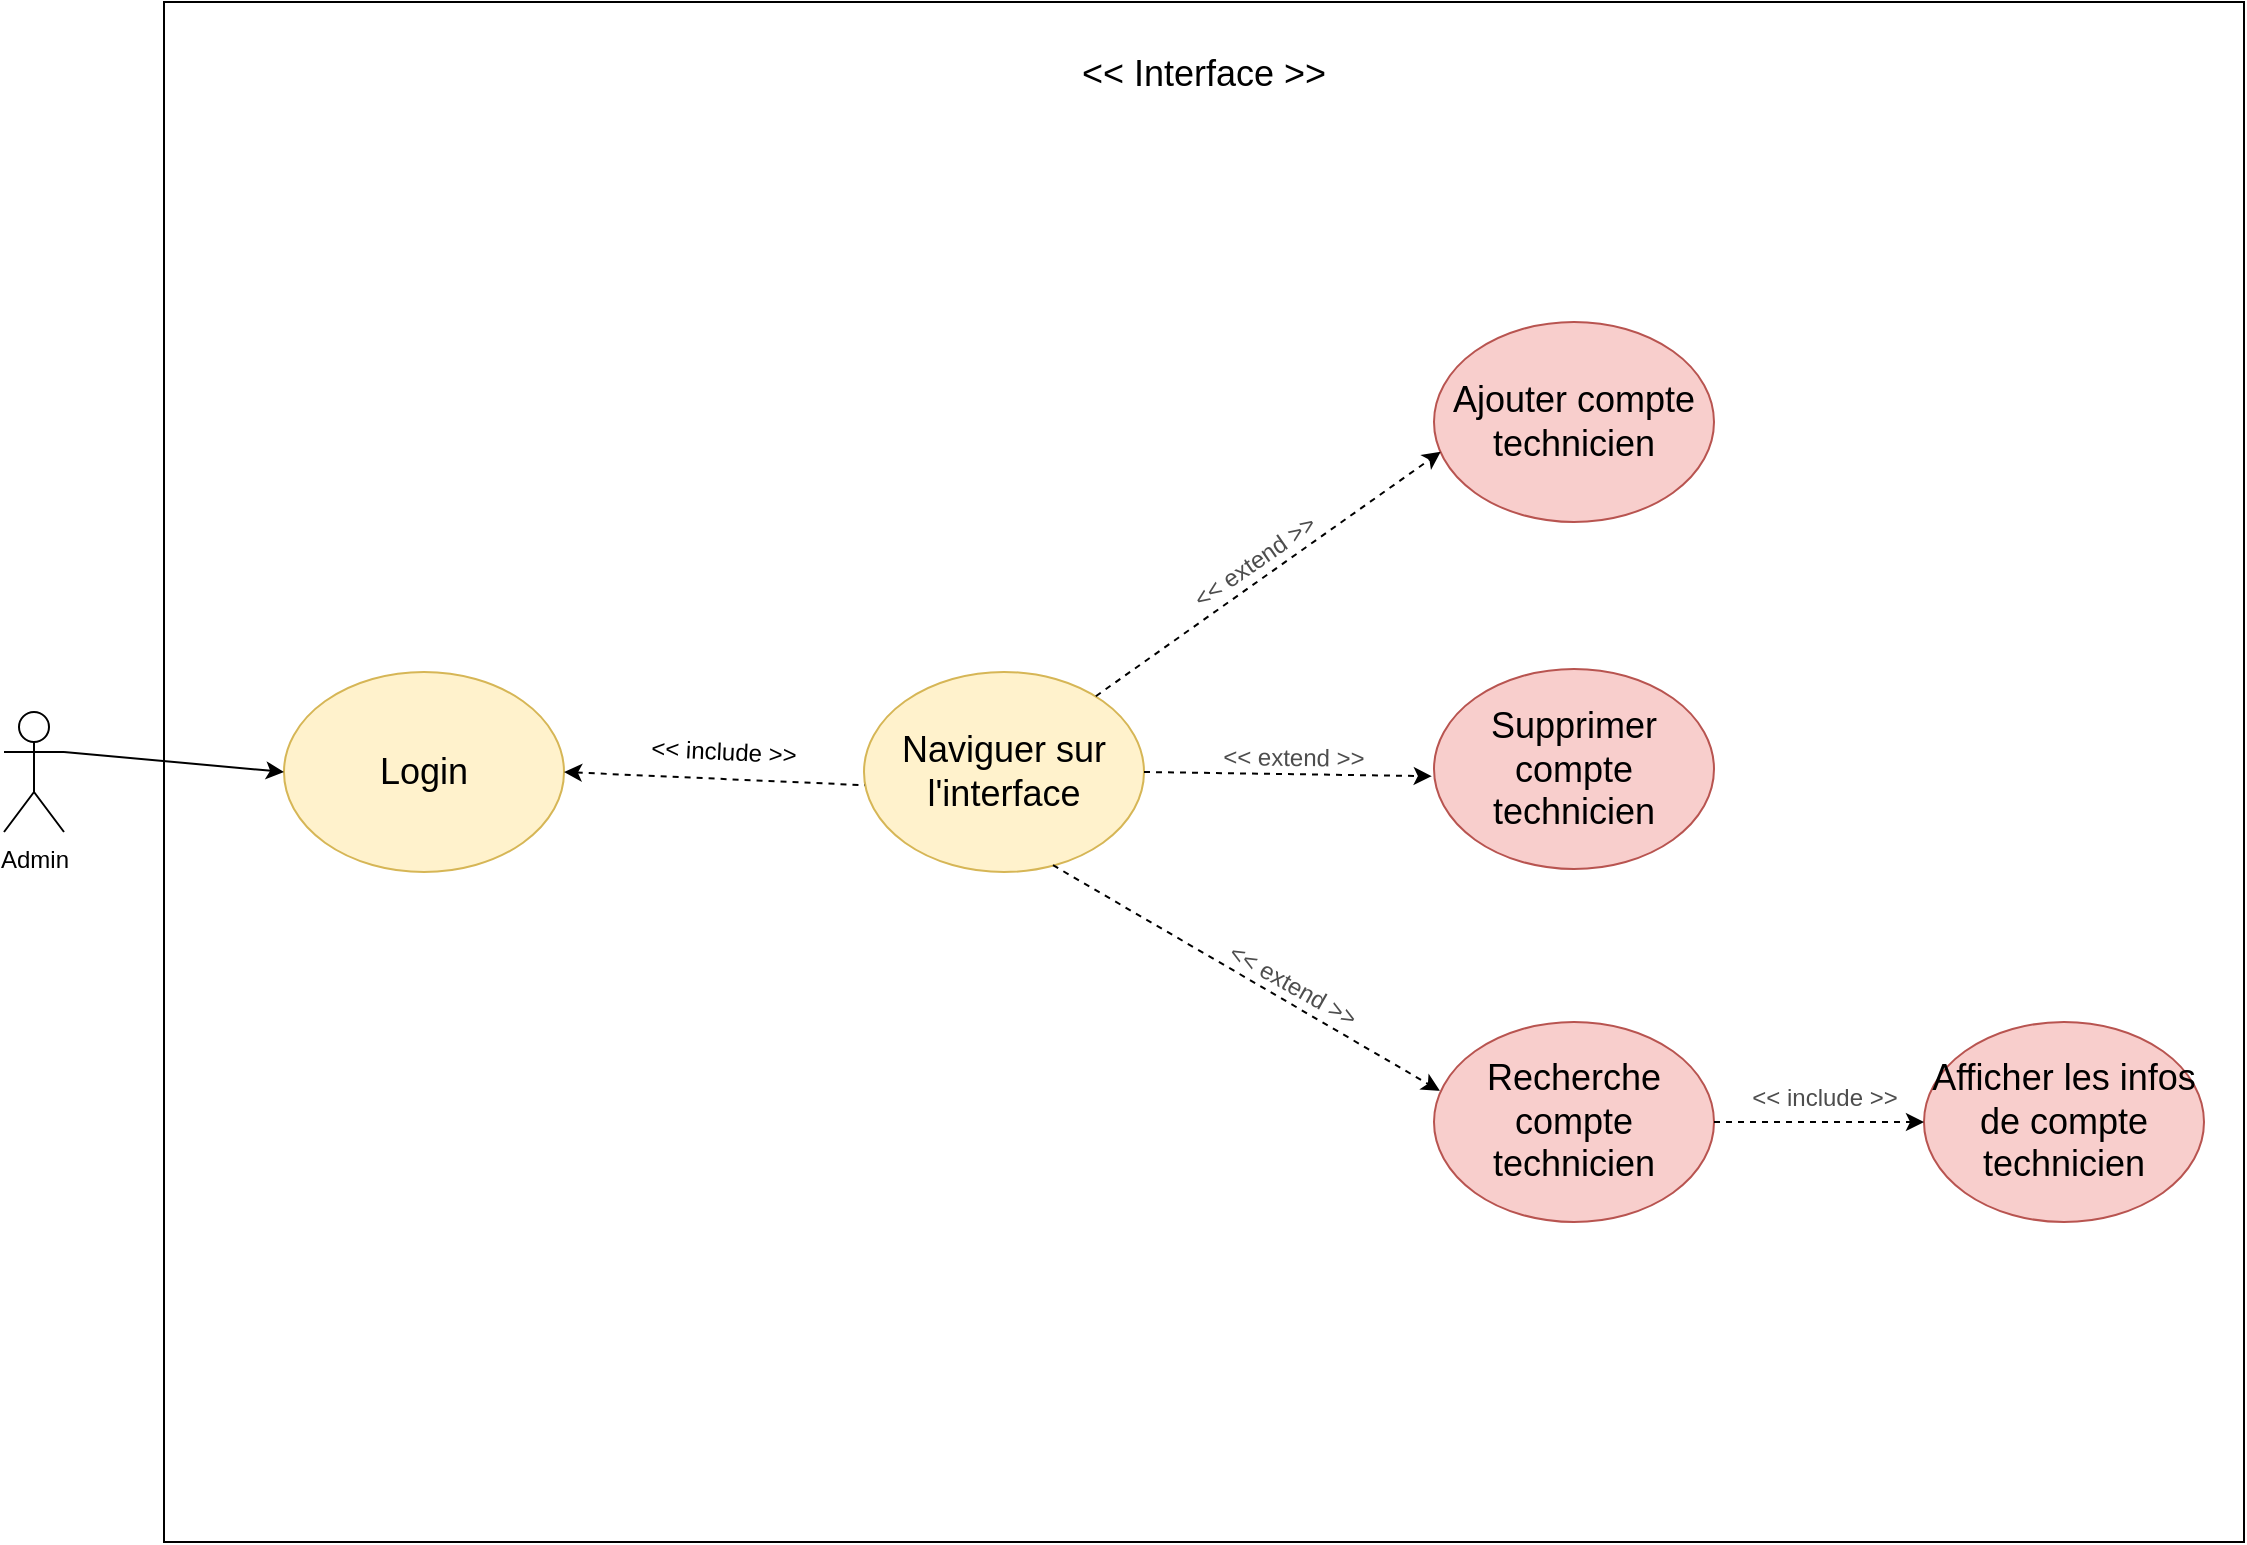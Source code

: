 <mxfile version="20.3.0" type="device"><diagram id="BgTar7vQKcMpCH9hFqjE" name="Page-1"><mxGraphModel dx="927" dy="588" grid="1" gridSize="10" guides="1" tooltips="1" connect="1" arrows="1" fold="1" page="1" pageScale="1" pageWidth="1169" pageHeight="827" math="0" shadow="0"><root><mxCell id="0"/><mxCell id="1" parent="0"/><mxCell id="bpDrMzm0hc0H3onwR858-1" value="" style="rounded=0;whiteSpace=wrap;html=1;" parent="1" vertex="1"><mxGeometry x="120" y="29" width="1040" height="770" as="geometry"/></mxCell><mxCell id="nKZMD145w-9pUE3w0Yl8-1" value="Admin" style="shape=umlActor;verticalLabelPosition=bottom;verticalAlign=top;html=1;outlineConnect=0;" parent="1" vertex="1"><mxGeometry x="40" y="384" width="30" height="60" as="geometry"/></mxCell><mxCell id="nKZMD145w-9pUE3w0Yl8-3" value="&lt;font style=&quot;font-size: 18px;&quot;&gt;&amp;lt;&amp;lt; Interface &amp;gt;&amp;gt;&lt;/font&gt;" style="text;html=1;strokeColor=none;fillColor=none;align=center;verticalAlign=middle;whiteSpace=wrap;rounded=0;" parent="1" vertex="1"><mxGeometry x="576" y="50" width="128" height="30" as="geometry"/></mxCell><mxCell id="nKZMD145w-9pUE3w0Yl8-4" value="Ajouter compte technicien" style="ellipse;whiteSpace=wrap;html=1;fontSize=18;fillColor=#f8cecc;strokeColor=#b85450;" parent="1" vertex="1"><mxGeometry x="755" y="189" width="140" height="100" as="geometry"/></mxCell><mxCell id="nKZMD145w-9pUE3w0Yl8-7" value="Supprimer compte technicien" style="ellipse;whiteSpace=wrap;html=1;fontSize=18;fillColor=#f8cecc;strokeColor=#b85450;" parent="1" vertex="1"><mxGeometry x="755" y="362.5" width="140" height="100" as="geometry"/></mxCell><mxCell id="nKZMD145w-9pUE3w0Yl8-8" value="Recherche compte technicien" style="ellipse;whiteSpace=wrap;html=1;fontSize=18;fillColor=#f8cecc;strokeColor=#b85450;" parent="1" vertex="1"><mxGeometry x="755" y="539" width="140" height="100" as="geometry"/></mxCell><mxCell id="nKZMD145w-9pUE3w0Yl8-9" value="Afficher les infos de compte technicien" style="ellipse;whiteSpace=wrap;html=1;fontSize=18;fillColor=#f8cecc;strokeColor=#b85450;" parent="1" vertex="1"><mxGeometry x="1000" y="539" width="140" height="100" as="geometry"/></mxCell><mxCell id="nKZMD145w-9pUE3w0Yl8-10" value="Naviguer sur l'interface" style="ellipse;whiteSpace=wrap;html=1;fontSize=18;fillColor=#fff2cc;strokeColor=#d6b656;" parent="1" vertex="1"><mxGeometry x="470" y="364" width="140" height="100" as="geometry"/></mxCell><mxCell id="nKZMD145w-9pUE3w0Yl8-18" value="" style="endArrow=classic;dashed=1;html=1;rounded=0;fontSize=18;entryX=0;entryY=0.5;entryDx=0;entryDy=0;exitX=1;exitY=0.5;exitDx=0;exitDy=0;endFill=1;" parent="1" source="nKZMD145w-9pUE3w0Yl8-8" target="nKZMD145w-9pUE3w0Yl8-9" edge="1"><mxGeometry width="50" height="50" relative="1" as="geometry"><mxPoint x="655" y="589" as="sourcePoint"/><mxPoint x="705" y="539" as="targetPoint"/></mxGeometry></mxCell><mxCell id="nKZMD145w-9pUE3w0Yl8-19" value="&lt;font color=&quot;#4d4d4d&quot; style=&quot;font-size: 12px;&quot;&gt;&amp;lt;&amp;lt; include &amp;gt;&amp;gt;&lt;/font&gt;" style="text;html=1;strokeColor=none;fillColor=none;align=center;verticalAlign=middle;whiteSpace=wrap;rounded=0;fontSize=18;" parent="1" vertex="1"><mxGeometry x="910" y="570" width="81" height="10" as="geometry"/></mxCell><mxCell id="nKZMD145w-9pUE3w0Yl8-21" value="&lt;font style=&quot;font-size: 12px;&quot;&gt;&amp;lt;&amp;lt; extend &amp;gt;&amp;gt;&lt;/font&gt;" style="text;html=1;strokeColor=none;fillColor=none;align=center;verticalAlign=middle;whiteSpace=wrap;rounded=0;fontSize=14;fontColor=#4D4D4D;rotation=0.6;" parent="1" vertex="1"><mxGeometry x="640" y="398" width="90" height="16" as="geometry"/></mxCell><mxCell id="nKZMD145w-9pUE3w0Yl8-22" value="&lt;font style=&quot;font-size: 12px;&quot;&gt;&amp;lt;&amp;lt; extend &amp;gt;&amp;gt;&lt;/font&gt;" style="text;html=1;strokeColor=none;fillColor=none;align=center;verticalAlign=middle;whiteSpace=wrap;rounded=0;fontSize=14;fontColor=#4D4D4D;rotation=29.5;" parent="1" vertex="1"><mxGeometry x="640" y="510" width="90" height="20" as="geometry"/></mxCell><mxCell id="bpDrMzm0hc0H3onwR858-2" value="&lt;font style=&quot;font-size: 12px;&quot;&gt;&amp;lt;&amp;lt; extend &amp;gt;&amp;gt;&lt;/font&gt;" style="text;html=1;strokeColor=none;fillColor=none;align=center;verticalAlign=middle;whiteSpace=wrap;rounded=0;fontSize=14;fontColor=#4D4D4D;rotation=-34.8;" parent="1" vertex="1"><mxGeometry x="620" y="300" width="90" height="16" as="geometry"/></mxCell><mxCell id="bpDrMzm0hc0H3onwR858-3" value="" style="endArrow=classic;dashed=1;html=1;rounded=0;exitX=0.828;exitY=0.121;exitDx=0;exitDy=0;exitPerimeter=0;entryX=0.024;entryY=0.649;entryDx=0;entryDy=0;entryPerimeter=0;endFill=1;" parent="1" source="nKZMD145w-9pUE3w0Yl8-10" target="nKZMD145w-9pUE3w0Yl8-4" edge="1"><mxGeometry width="50" height="50" relative="1" as="geometry"><mxPoint x="550" y="390" as="sourcePoint"/><mxPoint x="600" y="340" as="targetPoint"/></mxGeometry></mxCell><mxCell id="bpDrMzm0hc0H3onwR858-4" value="" style="endArrow=classic;dashed=1;html=1;rounded=0;exitX=1;exitY=0.5;exitDx=0;exitDy=0;entryX=-0.008;entryY=0.536;entryDx=0;entryDy=0;entryPerimeter=0;endFill=1;" parent="1" source="nKZMD145w-9pUE3w0Yl8-10" target="nKZMD145w-9pUE3w0Yl8-7" edge="1"><mxGeometry width="50" height="50" relative="1" as="geometry"><mxPoint x="550" y="390" as="sourcePoint"/><mxPoint x="600" y="340" as="targetPoint"/></mxGeometry></mxCell><mxCell id="bpDrMzm0hc0H3onwR858-5" value="" style="endArrow=classic;dashed=1;html=1;rounded=0;exitX=0.675;exitY=0.966;exitDx=0;exitDy=0;exitPerimeter=0;entryX=0.021;entryY=0.344;entryDx=0;entryDy=0;entryPerimeter=0;endFill=1;" parent="1" source="nKZMD145w-9pUE3w0Yl8-10" target="nKZMD145w-9pUE3w0Yl8-8" edge="1"><mxGeometry width="50" height="50" relative="1" as="geometry"><mxPoint x="550" y="390" as="sourcePoint"/><mxPoint x="600" y="340" as="targetPoint"/></mxGeometry></mxCell><mxCell id="bpDrMzm0hc0H3onwR858-6" value="Login" style="ellipse;whiteSpace=wrap;html=1;fontSize=18;fillColor=#fff2cc;strokeColor=#d6b656;" parent="1" vertex="1"><mxGeometry x="180" y="364" width="140" height="100" as="geometry"/></mxCell><mxCell id="bpDrMzm0hc0H3onwR858-7" value="" style="endArrow=classic;html=1;rounded=0;exitX=1;exitY=0.333;exitDx=0;exitDy=0;exitPerimeter=0;entryX=0;entryY=0.5;entryDx=0;entryDy=0;" parent="1" source="nKZMD145w-9pUE3w0Yl8-1" target="bpDrMzm0hc0H3onwR858-6" edge="1"><mxGeometry width="50" height="50" relative="1" as="geometry"><mxPoint x="330" y="540" as="sourcePoint"/><mxPoint x="380" y="490" as="targetPoint"/></mxGeometry></mxCell><mxCell id="bpDrMzm0hc0H3onwR858-8" value="" style="endArrow=none;dashed=1;html=1;rounded=0;exitX=1;exitY=0.5;exitDx=0;exitDy=0;entryX=0.003;entryY=0.566;entryDx=0;entryDy=0;entryPerimeter=0;startArrow=classic;startFill=1;" parent="1" source="bpDrMzm0hc0H3onwR858-6" target="nKZMD145w-9pUE3w0Yl8-10" edge="1"><mxGeometry width="50" height="50" relative="1" as="geometry"><mxPoint x="330" y="540" as="sourcePoint"/><mxPoint x="380" y="490" as="targetPoint"/></mxGeometry></mxCell><mxCell id="bpDrMzm0hc0H3onwR858-9" value="&amp;lt;&amp;lt; include &amp;gt;&amp;gt;" style="text;html=1;strokeColor=none;fillColor=none;align=center;verticalAlign=middle;whiteSpace=wrap;rounded=0;rotation=2.8;" parent="1" vertex="1"><mxGeometry x="360" y="394" width="80" height="20" as="geometry"/></mxCell></root></mxGraphModel></diagram></mxfile>